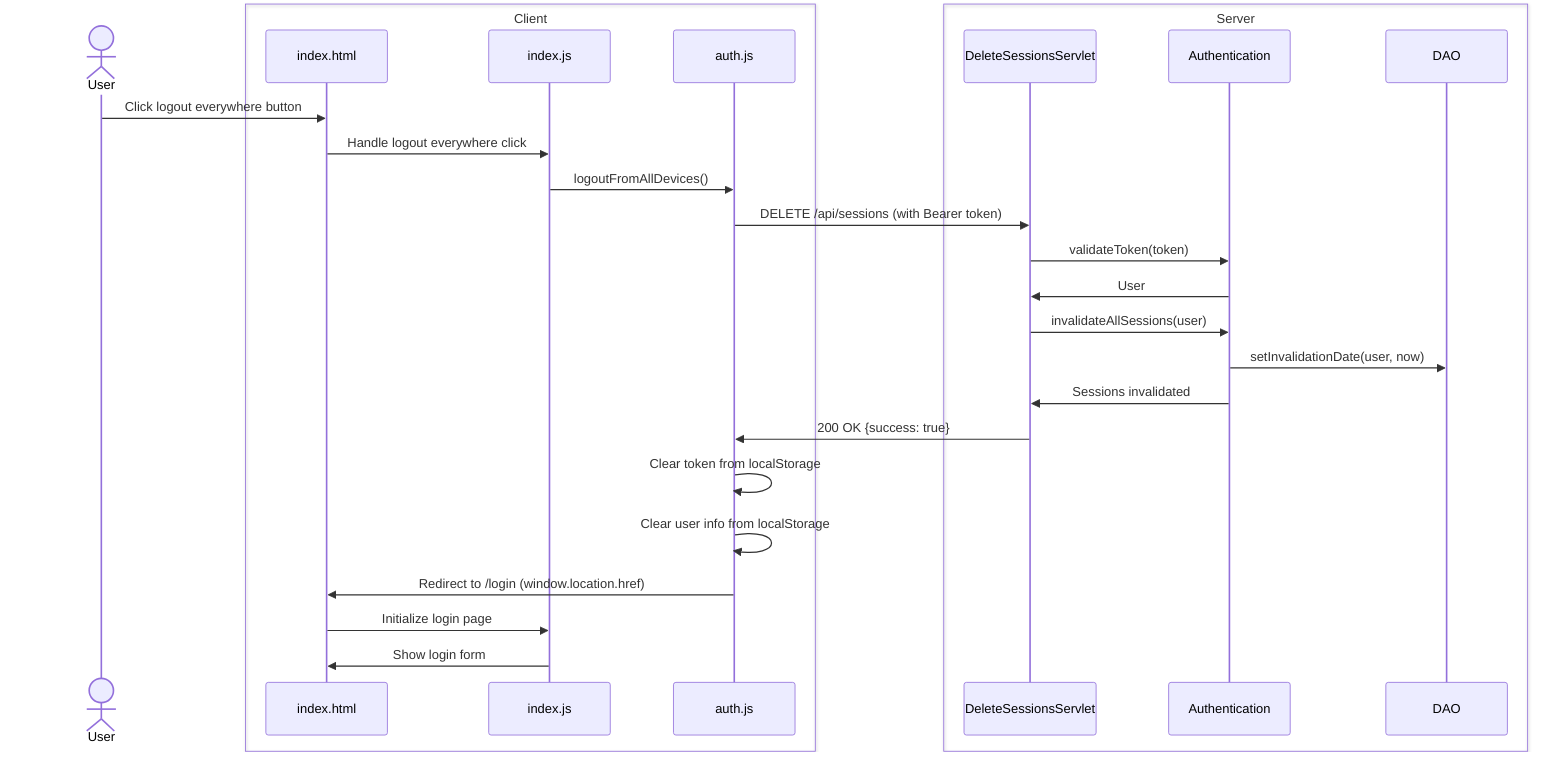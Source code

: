 sequenceDiagram
    actor User
    box Client
        participant index.html
        participant index.js
        participant auth.js
    end
    box Server
        participant DeleteSessionsServlet
        participant Authentication
        participant DAO
    end
    User->>index.html: Click logout everywhere button
    index.html->>index.js: Handle logout everywhere click
    index.js->>auth.js: logoutFromAllDevices()
    auth.js->>DeleteSessionsServlet: DELETE /api/sessions (with Bearer token)
    DeleteSessionsServlet->>Authentication: validateToken(token)
    Authentication->>DeleteSessionsServlet: User
    DeleteSessionsServlet->>Authentication: invalidateAllSessions(user)
    Authentication->>DAO: setInvalidationDate(user, now)
    Authentication->>DeleteSessionsServlet: Sessions invalidated
    DeleteSessionsServlet->>auth.js: 200 OK {success: true}
    auth.js->>auth.js: Clear token from localStorage
    auth.js->>auth.js: Clear user info from localStorage
    auth.js->>index.html: Redirect to /login (window.location.href)
    index.html->>index.js: Initialize login page
    index.js->>index.html: Show login form